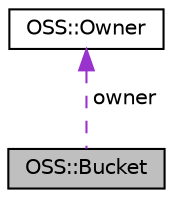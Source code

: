 digraph "OSS::Bucket"
{
  edge [fontname="Helvetica",fontsize="10",labelfontname="Helvetica",labelfontsize="10"];
  node [fontname="Helvetica",fontsize="10",shape=record];
  Node1 [label="OSS::Bucket",height=0.2,width=0.4,color="black", fillcolor="grey75", style="filled" fontcolor="black"];
  Node2 -> Node1 [dir="back",color="darkorchid3",fontsize="10",style="dashed",label=" owner" ,fontname="Helvetica"];
  Node2 [label="OSS::Owner",height=0.2,width=0.4,color="black", fillcolor="white", style="filled",URL="$class_o_s_s_1_1_owner.html"];
}
